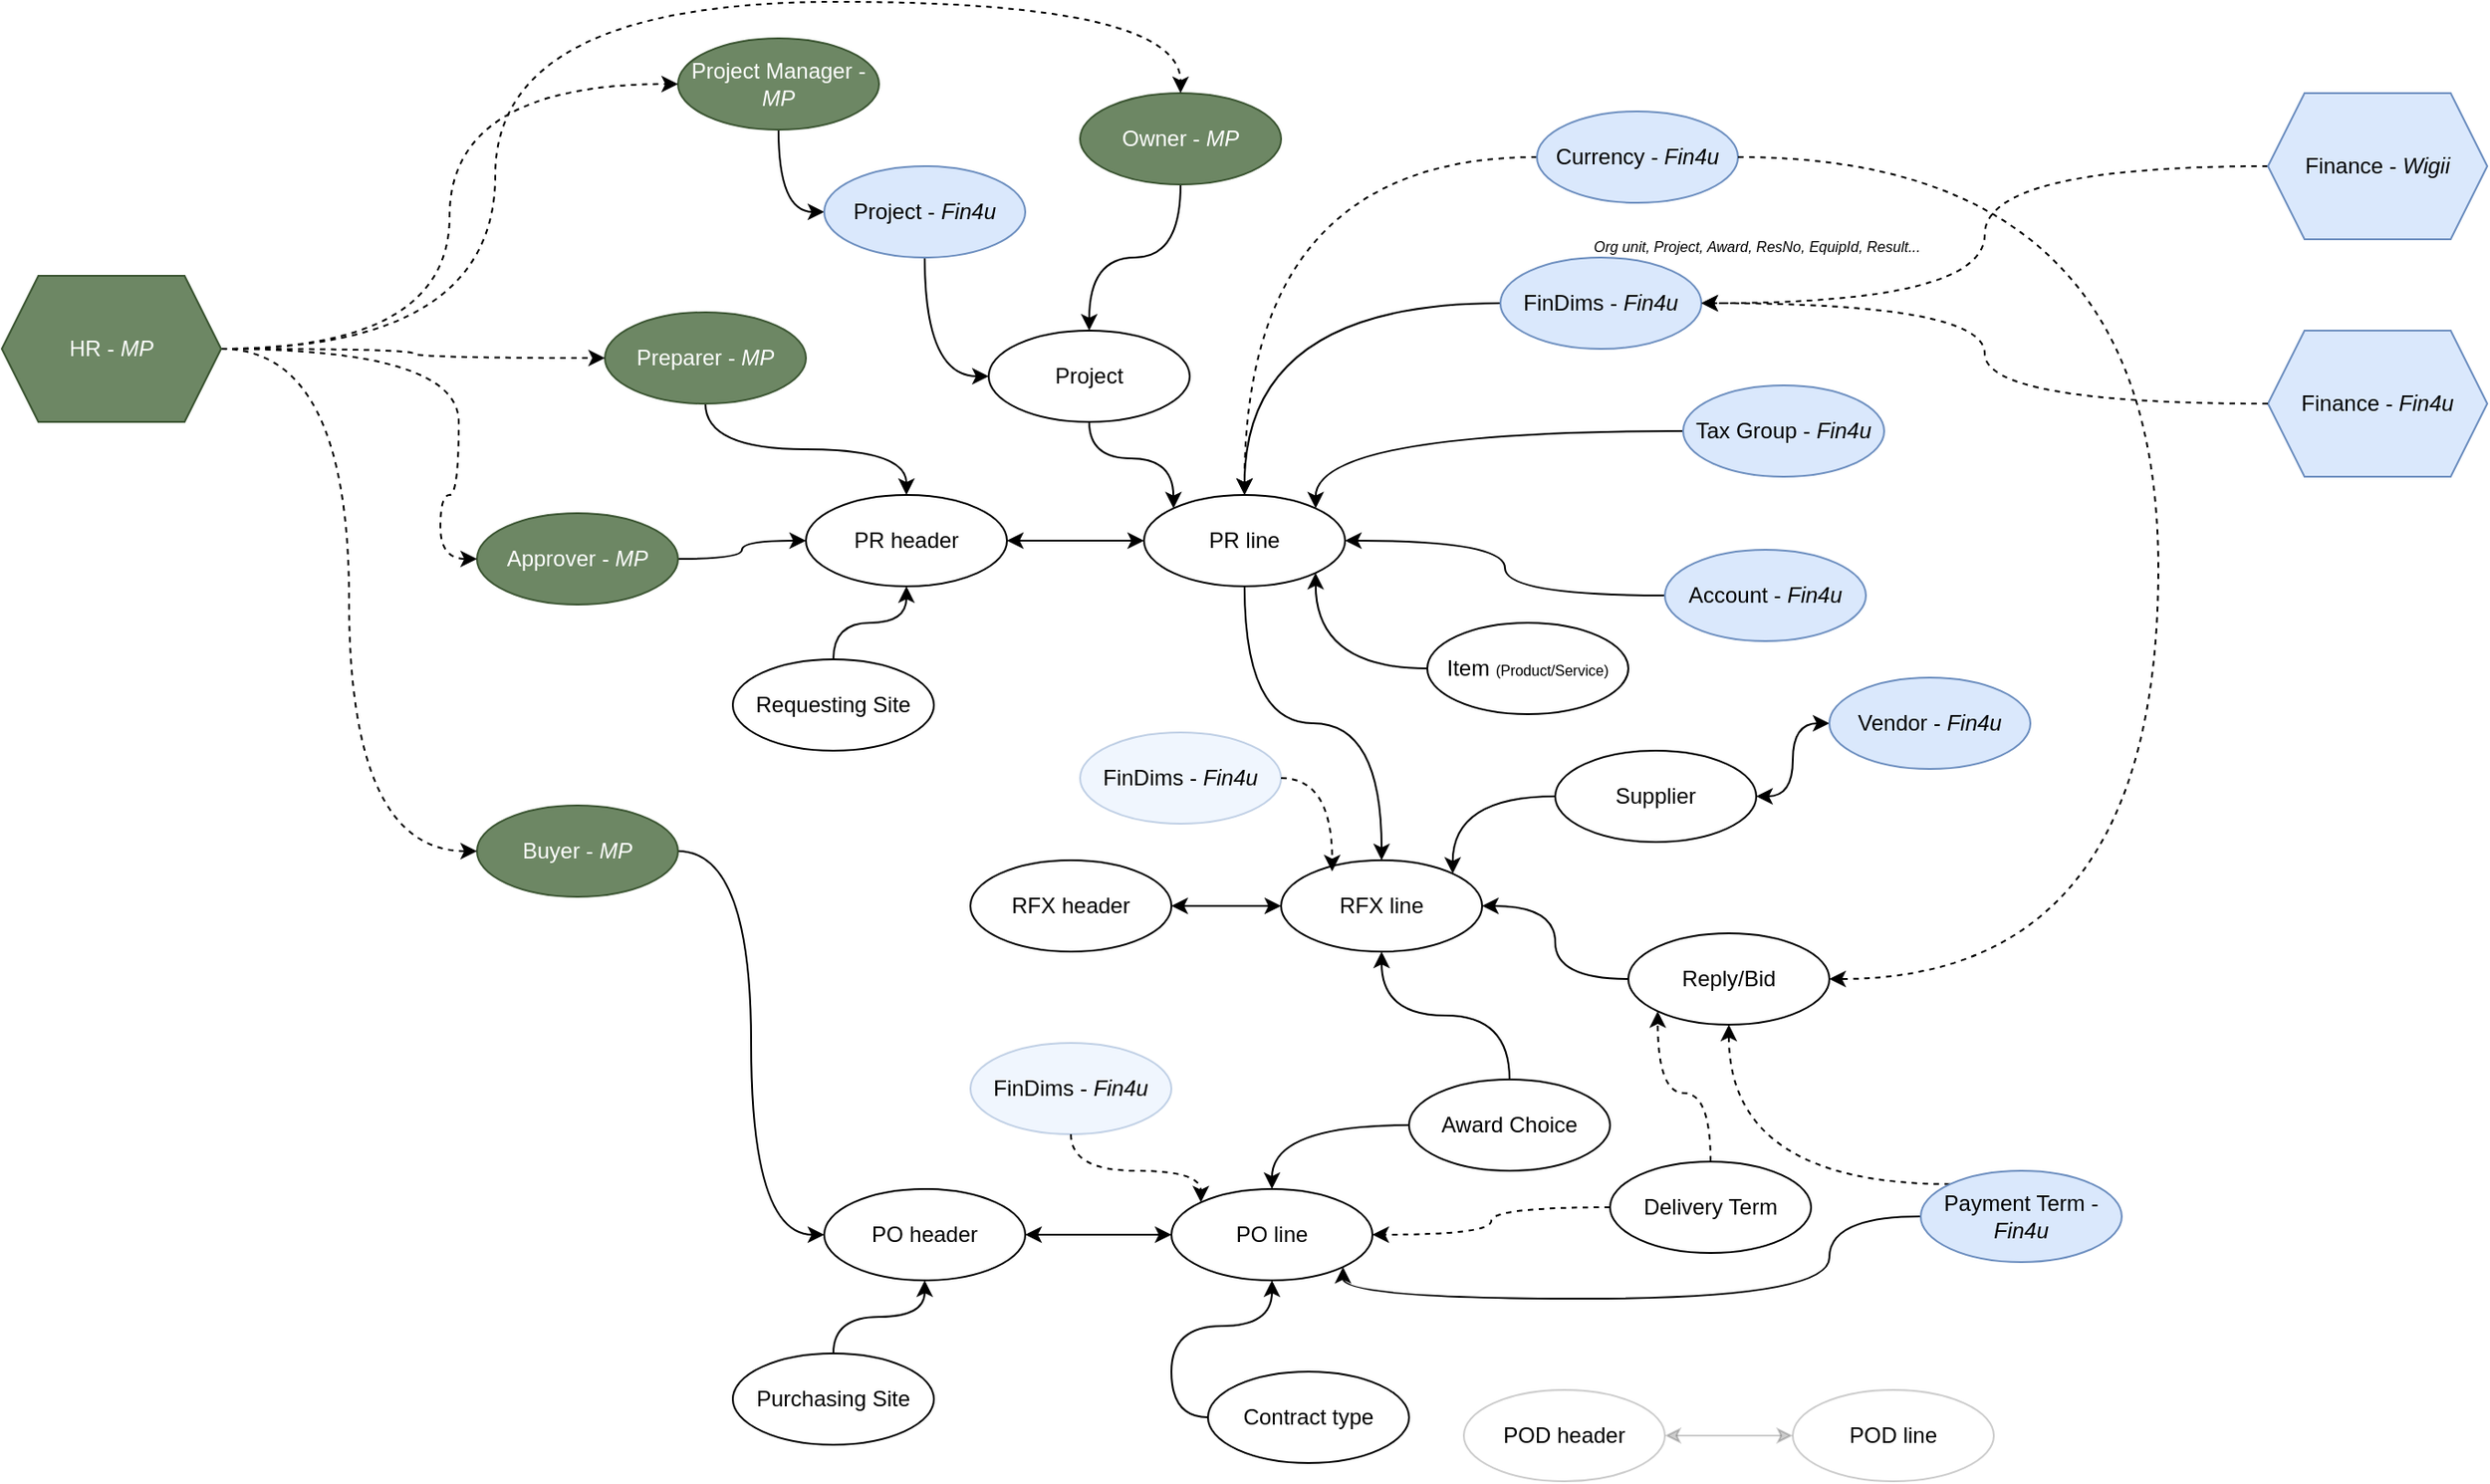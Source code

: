 <mxfile version="24.1.0" type="github">
  <diagram id="cAw7CVeG8lyeVUywHT8g" name="Page-1">
    <mxGraphModel dx="2478" dy="1969" grid="1" gridSize="10" guides="1" tooltips="1" connect="1" arrows="1" fold="1" page="1" pageScale="1" pageWidth="850" pageHeight="1100" math="0" shadow="0">
      <root>
        <mxCell id="0" />
        <mxCell id="1" parent="0" />
        <mxCell id="n-dGnEdIDqLeS3YyGo9B-4" value="" style="edgeStyle=orthogonalEdgeStyle;rounded=0;orthogonalLoop=1;jettySize=auto;html=1;entryX=0;entryY=0.5;entryDx=0;entryDy=0;curved=1;startArrow=classic;startFill=1;" parent="1" source="n-dGnEdIDqLeS3YyGo9B-1" target="n-dGnEdIDqLeS3YyGo9B-2" edge="1">
          <mxGeometry relative="1" as="geometry" />
        </mxCell>
        <mxCell id="n-dGnEdIDqLeS3YyGo9B-1" value="PR header" style="ellipse;whiteSpace=wrap;html=1;" parent="1" vertex="1">
          <mxGeometry x="240" y="160" width="110" height="50" as="geometry" />
        </mxCell>
        <mxCell id="n-dGnEdIDqLeS3YyGo9B-27" style="edgeStyle=orthogonalEdgeStyle;rounded=0;orthogonalLoop=1;jettySize=auto;html=1;exitX=0.5;exitY=1;exitDx=0;exitDy=0;entryX=0.5;entryY=0;entryDx=0;entryDy=0;curved=1;" parent="1" source="n-dGnEdIDqLeS3YyGo9B-2" target="n-dGnEdIDqLeS3YyGo9B-25" edge="1">
          <mxGeometry relative="1" as="geometry" />
        </mxCell>
        <mxCell id="n-dGnEdIDqLeS3YyGo9B-2" value="PR line" style="ellipse;whiteSpace=wrap;html=1;" parent="1" vertex="1">
          <mxGeometry x="425" y="160" width="110" height="50" as="geometry" />
        </mxCell>
        <mxCell id="n-dGnEdIDqLeS3YyGo9B-11" style="edgeStyle=orthogonalEdgeStyle;rounded=0;orthogonalLoop=1;jettySize=auto;html=1;curved=1;" parent="1" source="n-dGnEdIDqLeS3YyGo9B-10" target="n-dGnEdIDqLeS3YyGo9B-2" edge="1">
          <mxGeometry relative="1" as="geometry" />
        </mxCell>
        <mxCell id="n-dGnEdIDqLeS3YyGo9B-13" style="edgeStyle=orthogonalEdgeStyle;rounded=0;orthogonalLoop=1;jettySize=auto;html=1;entryX=0.5;entryY=0;entryDx=0;entryDy=0;curved=1;" parent="1" source="n-dGnEdIDqLeS3YyGo9B-12" target="n-dGnEdIDqLeS3YyGo9B-1" edge="1">
          <mxGeometry relative="1" as="geometry" />
        </mxCell>
        <mxCell id="n-dGnEdIDqLeS3YyGo9B-12" value="Preparer - &lt;i&gt;MP&lt;/i&gt;" style="ellipse;whiteSpace=wrap;html=1;fillColor=#6d8764;strokeColor=#3A5431;fontColor=#ffffff;" parent="1" vertex="1">
          <mxGeometry x="130" y="60" width="110" height="50" as="geometry" />
        </mxCell>
        <mxCell id="n-dGnEdIDqLeS3YyGo9B-15" style="edgeStyle=orthogonalEdgeStyle;rounded=0;orthogonalLoop=1;jettySize=auto;html=1;entryX=0.5;entryY=1;entryDx=0;entryDy=0;curved=1;" parent="1" source="n-dGnEdIDqLeS3YyGo9B-14" target="n-dGnEdIDqLeS3YyGo9B-1" edge="1">
          <mxGeometry relative="1" as="geometry" />
        </mxCell>
        <mxCell id="n-dGnEdIDqLeS3YyGo9B-14" value="Requesting Site" style="ellipse;whiteSpace=wrap;html=1;" parent="1" vertex="1">
          <mxGeometry x="200" y="250" width="110" height="50" as="geometry" />
        </mxCell>
        <mxCell id="n-dGnEdIDqLeS3YyGo9B-19" style="edgeStyle=orthogonalEdgeStyle;rounded=0;orthogonalLoop=1;jettySize=auto;html=1;entryX=1;entryY=1;entryDx=0;entryDy=0;elbow=vertical;curved=1;" parent="1" source="n-dGnEdIDqLeS3YyGo9B-16" target="n-dGnEdIDqLeS3YyGo9B-2" edge="1">
          <mxGeometry relative="1" as="geometry" />
        </mxCell>
        <mxCell id="n-dGnEdIDqLeS3YyGo9B-16" value="Item &lt;font style=&quot;font-size: 8px;&quot;&gt;(Product/Service)&lt;/font&gt;" style="ellipse;whiteSpace=wrap;html=1;" parent="1" vertex="1">
          <mxGeometry x="580" y="230" width="110" height="50" as="geometry" />
        </mxCell>
        <mxCell id="n-dGnEdIDqLeS3YyGo9B-22" style="edgeStyle=orthogonalEdgeStyle;rounded=0;orthogonalLoop=1;jettySize=auto;html=1;exitX=0;exitY=0.5;exitDx=0;exitDy=0;entryX=1;entryY=0;entryDx=0;entryDy=0;curved=1;" parent="1" source="n-dGnEdIDqLeS3YyGo9B-21" target="n-dGnEdIDqLeS3YyGo9B-2" edge="1">
          <mxGeometry relative="1" as="geometry" />
        </mxCell>
        <mxCell id="n-dGnEdIDqLeS3YyGo9B-26" style="edgeStyle=orthogonalEdgeStyle;rounded=0;orthogonalLoop=1;jettySize=auto;html=1;entryX=0;entryY=0.5;entryDx=0;entryDy=0;curved=1;startArrow=classic;startFill=1;" parent="1" source="n-dGnEdIDqLeS3YyGo9B-24" target="n-dGnEdIDqLeS3YyGo9B-25" edge="1">
          <mxGeometry relative="1" as="geometry" />
        </mxCell>
        <mxCell id="n-dGnEdIDqLeS3YyGo9B-24" value="RFX header" style="ellipse;whiteSpace=wrap;html=1;" parent="1" vertex="1">
          <mxGeometry x="330" y="360" width="110" height="50" as="geometry" />
        </mxCell>
        <mxCell id="n-dGnEdIDqLeS3YyGo9B-25" value="RFX line" style="ellipse;whiteSpace=wrap;html=1;" parent="1" vertex="1">
          <mxGeometry x="500" y="360" width="110" height="50" as="geometry" />
        </mxCell>
        <mxCell id="n-dGnEdIDqLeS3YyGo9B-29" style="edgeStyle=orthogonalEdgeStyle;rounded=0;orthogonalLoop=1;jettySize=auto;html=1;entryX=1;entryY=0;entryDx=0;entryDy=0;curved=1;" parent="1" source="n-dGnEdIDqLeS3YyGo9B-28" target="n-dGnEdIDqLeS3YyGo9B-25" edge="1">
          <mxGeometry relative="1" as="geometry" />
        </mxCell>
        <mxCell id="n-dGnEdIDqLeS3YyGo9B-28" value="Supplier" style="ellipse;whiteSpace=wrap;html=1;" parent="1" vertex="1">
          <mxGeometry x="650" y="300" width="110" height="50" as="geometry" />
        </mxCell>
        <mxCell id="n-dGnEdIDqLeS3YyGo9B-31" style="edgeStyle=orthogonalEdgeStyle;rounded=0;orthogonalLoop=1;jettySize=auto;html=1;entryX=1;entryY=0.5;entryDx=0;entryDy=0;curved=1;startArrow=classic;startFill=1;" parent="1" source="n-dGnEdIDqLeS3YyGo9B-30" target="n-dGnEdIDqLeS3YyGo9B-28" edge="1">
          <mxGeometry relative="1" as="geometry" />
        </mxCell>
        <mxCell id="n-dGnEdIDqLeS3YyGo9B-30" value="Vendor - &lt;i&gt;Fin4u&lt;/i&gt;" style="ellipse;whiteSpace=wrap;html=1;fillColor=#dae8fc;strokeColor=#6c8ebf;" parent="1" vertex="1">
          <mxGeometry x="800" y="260" width="110" height="50" as="geometry" />
        </mxCell>
        <mxCell id="n-dGnEdIDqLeS3YyGo9B-33" style="edgeStyle=orthogonalEdgeStyle;rounded=0;orthogonalLoop=1;jettySize=auto;html=1;curved=1;" parent="1" source="n-dGnEdIDqLeS3YyGo9B-32" target="n-dGnEdIDqLeS3YyGo9B-25" edge="1">
          <mxGeometry relative="1" as="geometry" />
        </mxCell>
        <mxCell id="n-dGnEdIDqLeS3YyGo9B-32" value="Reply/Bid" style="ellipse;whiteSpace=wrap;html=1;" parent="1" vertex="1">
          <mxGeometry x="690" y="400" width="110" height="50" as="geometry" />
        </mxCell>
        <mxCell id="Dp-W-U-dED1M5OJaUS7m-15" style="edgeStyle=orthogonalEdgeStyle;rounded=0;orthogonalLoop=1;jettySize=auto;html=1;entryX=0;entryY=1;entryDx=0;entryDy=0;curved=1;dashed=1;" parent="1" source="n-dGnEdIDqLeS3YyGo9B-34" target="n-dGnEdIDqLeS3YyGo9B-32" edge="1">
          <mxGeometry relative="1" as="geometry" />
        </mxCell>
        <mxCell id="Dp-W-U-dED1M5OJaUS7m-16" style="edgeStyle=orthogonalEdgeStyle;rounded=0;orthogonalLoop=1;jettySize=auto;html=1;curved=1;dashed=1;" parent="1" source="n-dGnEdIDqLeS3YyGo9B-34" target="n-dGnEdIDqLeS3YyGo9B-45" edge="1">
          <mxGeometry relative="1" as="geometry" />
        </mxCell>
        <mxCell id="n-dGnEdIDqLeS3YyGo9B-34" value="Delivery Term" style="ellipse;whiteSpace=wrap;html=1;" parent="1" vertex="1">
          <mxGeometry x="680" y="525" width="110" height="50" as="geometry" />
        </mxCell>
        <mxCell id="Dp-W-U-dED1M5OJaUS7m-17" style="edgeStyle=orthogonalEdgeStyle;rounded=0;orthogonalLoop=1;jettySize=auto;html=1;exitX=0;exitY=0;exitDx=0;exitDy=0;entryX=0.5;entryY=1;entryDx=0;entryDy=0;curved=1;dashed=1;" parent="1" source="n-dGnEdIDqLeS3YyGo9B-35" target="n-dGnEdIDqLeS3YyGo9B-32" edge="1">
          <mxGeometry relative="1" as="geometry" />
        </mxCell>
        <mxCell id="Dp-W-U-dED1M5OJaUS7m-18" style="edgeStyle=orthogonalEdgeStyle;rounded=0;orthogonalLoop=1;jettySize=auto;html=1;entryX=1;entryY=1;entryDx=0;entryDy=0;curved=1;exitX=0;exitY=0.5;exitDx=0;exitDy=0;" parent="1" source="n-dGnEdIDqLeS3YyGo9B-35" target="n-dGnEdIDqLeS3YyGo9B-45" edge="1">
          <mxGeometry relative="1" as="geometry">
            <mxPoint x="570" y="600" as="targetPoint" />
            <mxPoint x="905" y="580" as="sourcePoint" />
            <Array as="points">
              <mxPoint x="800" y="555" />
              <mxPoint x="800" y="600" />
              <mxPoint x="534" y="600" />
            </Array>
          </mxGeometry>
        </mxCell>
        <mxCell id="n-dGnEdIDqLeS3YyGo9B-35" value="Payment Term - &lt;i&gt;Fin4u&lt;/i&gt;" style="ellipse;whiteSpace=wrap;html=1;fillColor=#dae8fc;strokeColor=#6c8ebf;" parent="1" vertex="1">
          <mxGeometry x="850" y="530" width="110" height="50" as="geometry" />
        </mxCell>
        <mxCell id="n-dGnEdIDqLeS3YyGo9B-43" style="edgeStyle=orthogonalEdgeStyle;rounded=0;orthogonalLoop=1;jettySize=auto;html=1;entryX=0.5;entryY=1;entryDx=0;entryDy=0;curved=1;" parent="1" source="n-dGnEdIDqLeS3YyGo9B-40" target="n-dGnEdIDqLeS3YyGo9B-25" edge="1">
          <mxGeometry relative="1" as="geometry" />
        </mxCell>
        <mxCell id="n-dGnEdIDqLeS3YyGo9B-46" style="edgeStyle=orthogonalEdgeStyle;rounded=0;orthogonalLoop=1;jettySize=auto;html=1;entryX=0.5;entryY=0;entryDx=0;entryDy=0;curved=1;" parent="1" source="n-dGnEdIDqLeS3YyGo9B-40" target="n-dGnEdIDqLeS3YyGo9B-45" edge="1">
          <mxGeometry relative="1" as="geometry" />
        </mxCell>
        <mxCell id="n-dGnEdIDqLeS3YyGo9B-40" value="Award Choice" style="ellipse;whiteSpace=wrap;html=1;" parent="1" vertex="1">
          <mxGeometry x="570" y="480" width="110" height="50" as="geometry" />
        </mxCell>
        <mxCell id="n-dGnEdIDqLeS3YyGo9B-47" style="edgeStyle=orthogonalEdgeStyle;rounded=0;orthogonalLoop=1;jettySize=auto;html=1;curved=1;startArrow=classic;startFill=1;" parent="1" source="n-dGnEdIDqLeS3YyGo9B-44" target="n-dGnEdIDqLeS3YyGo9B-45" edge="1">
          <mxGeometry relative="1" as="geometry" />
        </mxCell>
        <mxCell id="n-dGnEdIDqLeS3YyGo9B-44" value="PO header" style="ellipse;whiteSpace=wrap;html=1;" parent="1" vertex="1">
          <mxGeometry x="250" y="540" width="110" height="50" as="geometry" />
        </mxCell>
        <mxCell id="n-dGnEdIDqLeS3YyGo9B-45" value="PO line" style="ellipse;whiteSpace=wrap;html=1;" parent="1" vertex="1">
          <mxGeometry x="440" y="540" width="110" height="50" as="geometry" />
        </mxCell>
        <mxCell id="n-dGnEdIDqLeS3YyGo9B-50" style="edgeStyle=orthogonalEdgeStyle;rounded=0;orthogonalLoop=1;jettySize=auto;html=1;entryX=0;entryY=0;entryDx=0;entryDy=0;curved=1;" parent="1" source="n-dGnEdIDqLeS3YyGo9B-48" target="n-dGnEdIDqLeS3YyGo9B-2" edge="1">
          <mxGeometry relative="1" as="geometry" />
        </mxCell>
        <mxCell id="n-dGnEdIDqLeS3YyGo9B-48" value="Project" style="ellipse;whiteSpace=wrap;html=1;" parent="1" vertex="1">
          <mxGeometry x="340" y="70" width="110" height="50" as="geometry" />
        </mxCell>
        <mxCell id="n-dGnEdIDqLeS3YyGo9B-53" style="edgeStyle=orthogonalEdgeStyle;rounded=0;orthogonalLoop=1;jettySize=auto;html=1;entryX=0;entryY=0.5;entryDx=0;entryDy=0;curved=1;" parent="1" source="n-dGnEdIDqLeS3YyGo9B-51" target="wkS6BhLWOfcn1Muidl7v-16" edge="1">
          <mxGeometry relative="1" as="geometry" />
        </mxCell>
        <mxCell id="n-dGnEdIDqLeS3YyGo9B-51" value="Project Manager - &lt;i&gt;MP&lt;/i&gt;" style="ellipse;whiteSpace=wrap;html=1;fillColor=#6d8764;strokeColor=#3A5431;fontColor=#ffffff;" parent="1" vertex="1">
          <mxGeometry x="170" y="-90" width="110" height="50" as="geometry" />
        </mxCell>
        <mxCell id="n-dGnEdIDqLeS3YyGo9B-54" style="edgeStyle=orthogonalEdgeStyle;rounded=0;orthogonalLoop=1;jettySize=auto;html=1;exitX=0.5;exitY=1;exitDx=0;exitDy=0;curved=1;" parent="1" source="n-dGnEdIDqLeS3YyGo9B-52" target="n-dGnEdIDqLeS3YyGo9B-48" edge="1">
          <mxGeometry relative="1" as="geometry" />
        </mxCell>
        <mxCell id="n-dGnEdIDqLeS3YyGo9B-52" value="Owner - &lt;i&gt;MP&lt;/i&gt;" style="ellipse;whiteSpace=wrap;html=1;fillColor=#6d8764;strokeColor=#3A5431;fontColor=#ffffff;" parent="1" vertex="1">
          <mxGeometry x="390" y="-60" width="110" height="50" as="geometry" />
        </mxCell>
        <mxCell id="n-dGnEdIDqLeS3YyGo9B-56" style="edgeStyle=orthogonalEdgeStyle;rounded=0;orthogonalLoop=1;jettySize=auto;html=1;curved=1;" parent="1" source="n-dGnEdIDqLeS3YyGo9B-55" target="n-dGnEdIDqLeS3YyGo9B-1" edge="1">
          <mxGeometry relative="1" as="geometry" />
        </mxCell>
        <mxCell id="n-dGnEdIDqLeS3YyGo9B-55" value="Approver - &lt;i&gt;MP&lt;/i&gt;" style="ellipse;whiteSpace=wrap;html=1;fillColor=#6d8764;strokeColor=#3A5431;fontColor=#ffffff;" parent="1" vertex="1">
          <mxGeometry x="60" y="170" width="110" height="50" as="geometry" />
        </mxCell>
        <mxCell id="n-dGnEdIDqLeS3YyGo9B-21" value="Tax Group - &lt;i&gt;Fin4u&lt;/i&gt;" style="ellipse;whiteSpace=wrap;html=1;fillColor=#dae8fc;strokeColor=#6c8ebf;" parent="1" vertex="1">
          <mxGeometry x="720" y="100" width="110" height="50" as="geometry" />
        </mxCell>
        <mxCell id="n-dGnEdIDqLeS3YyGo9B-57" value="" style="group" parent="1" vertex="1" connectable="0">
          <mxGeometry x="620" y="10" width="270" height="70" as="geometry" />
        </mxCell>
        <mxCell id="n-dGnEdIDqLeS3YyGo9B-10" value="FinDims - &lt;i&gt;Fin4u&lt;/i&gt;" style="ellipse;whiteSpace=wrap;html=1;fillColor=#dae8fc;strokeColor=#6c8ebf;" parent="n-dGnEdIDqLeS3YyGo9B-57" vertex="1">
          <mxGeometry y="20" width="110" height="50" as="geometry" />
        </mxCell>
        <mxCell id="n-dGnEdIDqLeS3YyGo9B-20" value="&lt;i&gt;&lt;font style=&quot;font-size: 8px;&quot;&gt;Org unit, Project, Award, ResNo, EquipId, Result...&lt;/font&gt;&lt;/i&gt;" style="text;html=1;align=center;verticalAlign=middle;resizable=0;points=[];autosize=1;strokeColor=none;fillColor=none;" parent="n-dGnEdIDqLeS3YyGo9B-57" vertex="1">
          <mxGeometry x="40" y="-2" width="200" height="30" as="geometry" />
        </mxCell>
        <mxCell id="n-dGnEdIDqLeS3YyGo9B-60" style="edgeStyle=orthogonalEdgeStyle;rounded=0;orthogonalLoop=1;jettySize=auto;html=1;entryX=0.5;entryY=0;entryDx=0;entryDy=0;curved=1;dashed=1;" parent="1" source="n-dGnEdIDqLeS3YyGo9B-59" target="n-dGnEdIDqLeS3YyGo9B-2" edge="1">
          <mxGeometry relative="1" as="geometry" />
        </mxCell>
        <mxCell id="n-dGnEdIDqLeS3YyGo9B-59" value="Currency - &lt;i&gt;Fin4u&lt;/i&gt;" style="ellipse;whiteSpace=wrap;html=1;fillColor=#dae8fc;strokeColor=#6c8ebf;" parent="1" vertex="1">
          <mxGeometry x="640" y="-50" width="110" height="50" as="geometry" />
        </mxCell>
        <mxCell id="n-dGnEdIDqLeS3YyGo9B-63" style="edgeStyle=orthogonalEdgeStyle;rounded=0;orthogonalLoop=1;jettySize=auto;html=1;curved=1;" parent="1" source="n-dGnEdIDqLeS3YyGo9B-62" target="n-dGnEdIDqLeS3YyGo9B-2" edge="1">
          <mxGeometry relative="1" as="geometry" />
        </mxCell>
        <mxCell id="n-dGnEdIDqLeS3YyGo9B-62" value="Account - &lt;i&gt;Fin4u&lt;/i&gt;" style="ellipse;whiteSpace=wrap;html=1;fillColor=#dae8fc;strokeColor=#6c8ebf;" parent="1" vertex="1">
          <mxGeometry x="710" y="190" width="110" height="50" as="geometry" />
        </mxCell>
        <mxCell id="Dp-W-U-dED1M5OJaUS7m-2" style="edgeStyle=orthogonalEdgeStyle;rounded=0;orthogonalLoop=1;jettySize=auto;html=1;entryX=0.5;entryY=1;entryDx=0;entryDy=0;curved=1;" parent="1" source="Dp-W-U-dED1M5OJaUS7m-1" target="n-dGnEdIDqLeS3YyGo9B-44" edge="1">
          <mxGeometry relative="1" as="geometry" />
        </mxCell>
        <mxCell id="Dp-W-U-dED1M5OJaUS7m-1" value="Purchasing Site" style="ellipse;whiteSpace=wrap;html=1;" parent="1" vertex="1">
          <mxGeometry x="200" y="630" width="110" height="50" as="geometry" />
        </mxCell>
        <mxCell id="Dp-W-U-dED1M5OJaUS7m-4" style="edgeStyle=orthogonalEdgeStyle;rounded=0;orthogonalLoop=1;jettySize=auto;html=1;entryX=0;entryY=0.5;entryDx=0;entryDy=0;curved=1;" parent="1" source="Dp-W-U-dED1M5OJaUS7m-3" target="n-dGnEdIDqLeS3YyGo9B-44" edge="1">
          <mxGeometry relative="1" as="geometry" />
        </mxCell>
        <mxCell id="Dp-W-U-dED1M5OJaUS7m-3" value="Buyer - &lt;i&gt;MP&lt;/i&gt;" style="ellipse;whiteSpace=wrap;html=1;fillColor=#6d8764;strokeColor=#3A5431;fontColor=#ffffff;" parent="1" vertex="1">
          <mxGeometry x="60" y="330" width="110" height="50" as="geometry" />
        </mxCell>
        <mxCell id="Dp-W-U-dED1M5OJaUS7m-8" style="edgeStyle=orthogonalEdgeStyle;rounded=0;orthogonalLoop=1;jettySize=auto;html=1;exitX=0;exitY=0.5;exitDx=0;exitDy=0;entryX=0.5;entryY=1;entryDx=0;entryDy=0;curved=1;" parent="1" source="Dp-W-U-dED1M5OJaUS7m-7" target="n-dGnEdIDqLeS3YyGo9B-45" edge="1">
          <mxGeometry relative="1" as="geometry" />
        </mxCell>
        <mxCell id="Dp-W-U-dED1M5OJaUS7m-7" value="Contract type" style="ellipse;whiteSpace=wrap;html=1;" parent="1" vertex="1">
          <mxGeometry x="460" y="640" width="110" height="50" as="geometry" />
        </mxCell>
        <mxCell id="Dp-W-U-dED1M5OJaUS7m-13" style="edgeStyle=orthogonalEdgeStyle;rounded=0;orthogonalLoop=1;jettySize=auto;html=1;exitX=1;exitY=0.5;exitDx=0;exitDy=0;entryX=0;entryY=0.5;entryDx=0;entryDy=0;startArrow=classic;startFill=1;opacity=20;" parent="1" source="Dp-W-U-dED1M5OJaUS7m-11" target="Dp-W-U-dED1M5OJaUS7m-12" edge="1">
          <mxGeometry relative="1" as="geometry" />
        </mxCell>
        <mxCell id="Dp-W-U-dED1M5OJaUS7m-11" value="POD header" style="ellipse;whiteSpace=wrap;html=1;opacity=20;" parent="1" vertex="1">
          <mxGeometry x="600" y="650" width="110" height="50" as="geometry" />
        </mxCell>
        <mxCell id="Dp-W-U-dED1M5OJaUS7m-12" value="POD line" style="ellipse;whiteSpace=wrap;html=1;opacity=20;" parent="1" vertex="1">
          <mxGeometry x="780" y="650" width="110" height="50" as="geometry" />
        </mxCell>
        <mxCell id="Dp-W-U-dED1M5OJaUS7m-20" style="edgeStyle=orthogonalEdgeStyle;rounded=0;orthogonalLoop=1;jettySize=auto;html=1;exitX=1;exitY=0.5;exitDx=0;exitDy=0;entryX=1;entryY=0.5;entryDx=0;entryDy=0;curved=1;dashed=1;" parent="1" source="n-dGnEdIDqLeS3YyGo9B-59" target="n-dGnEdIDqLeS3YyGo9B-32" edge="1">
          <mxGeometry relative="1" as="geometry">
            <Array as="points">
              <mxPoint x="980" y="-25" />
              <mxPoint x="980" y="425" />
            </Array>
          </mxGeometry>
        </mxCell>
        <mxCell id="Dp-W-U-dED1M5OJaUS7m-22" value="" style="group;opacity=0;" parent="1" vertex="1" connectable="0">
          <mxGeometry x="390" y="270" width="270" height="70" as="geometry" />
        </mxCell>
        <mxCell id="Dp-W-U-dED1M5OJaUS7m-23" value="FinDims - &lt;i&gt;Fin4u&lt;/i&gt;" style="ellipse;whiteSpace=wrap;html=1;fillColor=#dae8fc;strokeColor=#6c8ebf;opacity=40;" parent="Dp-W-U-dED1M5OJaUS7m-22" vertex="1">
          <mxGeometry y="20" width="110" height="50" as="geometry" />
        </mxCell>
        <mxCell id="Dp-W-U-dED1M5OJaUS7m-25" style="edgeStyle=orthogonalEdgeStyle;rounded=0;orthogonalLoop=1;jettySize=auto;html=1;exitX=1;exitY=0.5;exitDx=0;exitDy=0;entryX=0.254;entryY=0.122;entryDx=0;entryDy=0;dashed=1;curved=1;entryPerimeter=0;" parent="1" source="Dp-W-U-dED1M5OJaUS7m-23" target="n-dGnEdIDqLeS3YyGo9B-25" edge="1">
          <mxGeometry relative="1" as="geometry" />
        </mxCell>
        <mxCell id="Dp-W-U-dED1M5OJaUS7m-26" value="" style="group;opacity=0;" parent="1" vertex="1" connectable="0">
          <mxGeometry x="330" y="440" width="270" height="70" as="geometry" />
        </mxCell>
        <mxCell id="Dp-W-U-dED1M5OJaUS7m-27" value="FinDims - &lt;i&gt;Fin4u&lt;/i&gt;" style="ellipse;whiteSpace=wrap;html=1;fillColor=#dae8fc;strokeColor=#6c8ebf;opacity=40;" parent="Dp-W-U-dED1M5OJaUS7m-26" vertex="1">
          <mxGeometry y="20" width="110" height="50" as="geometry" />
        </mxCell>
        <mxCell id="Dp-W-U-dED1M5OJaUS7m-28" style="edgeStyle=orthogonalEdgeStyle;rounded=0;orthogonalLoop=1;jettySize=auto;html=1;entryX=0;entryY=0;entryDx=0;entryDy=0;dashed=1;curved=1;" parent="1" source="Dp-W-U-dED1M5OJaUS7m-27" target="n-dGnEdIDqLeS3YyGo9B-45" edge="1">
          <mxGeometry relative="1" as="geometry" />
        </mxCell>
        <mxCell id="wkS6BhLWOfcn1Muidl7v-8" style="edgeStyle=orthogonalEdgeStyle;rounded=0;orthogonalLoop=1;jettySize=auto;html=1;exitX=1;exitY=0.5;exitDx=0;exitDy=0;entryX=0;entryY=0.5;entryDx=0;entryDy=0;curved=1;dashed=1;" edge="1" parent="1" source="wkS6BhLWOfcn1Muidl7v-2" target="n-dGnEdIDqLeS3YyGo9B-12">
          <mxGeometry relative="1" as="geometry" />
        </mxCell>
        <mxCell id="wkS6BhLWOfcn1Muidl7v-9" style="edgeStyle=orthogonalEdgeStyle;rounded=0;orthogonalLoop=1;jettySize=auto;html=1;exitX=1;exitY=0.5;exitDx=0;exitDy=0;entryX=0;entryY=0.5;entryDx=0;entryDy=0;curved=1;dashed=1;" edge="1" parent="1" source="wkS6BhLWOfcn1Muidl7v-2" target="n-dGnEdIDqLeS3YyGo9B-51">
          <mxGeometry relative="1" as="geometry" />
        </mxCell>
        <mxCell id="wkS6BhLWOfcn1Muidl7v-10" style="edgeStyle=orthogonalEdgeStyle;rounded=0;orthogonalLoop=1;jettySize=auto;html=1;exitX=1;exitY=0.5;exitDx=0;exitDy=0;entryX=0;entryY=0.5;entryDx=0;entryDy=0;curved=1;dashed=1;" edge="1" parent="1" source="wkS6BhLWOfcn1Muidl7v-2" target="n-dGnEdIDqLeS3YyGo9B-55">
          <mxGeometry relative="1" as="geometry">
            <Array as="points">
              <mxPoint x="50" y="80" />
              <mxPoint x="50" y="160" />
              <mxPoint x="40" y="160" />
              <mxPoint x="40" y="195" />
            </Array>
          </mxGeometry>
        </mxCell>
        <mxCell id="wkS6BhLWOfcn1Muidl7v-11" style="edgeStyle=orthogonalEdgeStyle;rounded=0;orthogonalLoop=1;jettySize=auto;html=1;entryX=0.5;entryY=0;entryDx=0;entryDy=0;curved=1;dashed=1;exitX=1;exitY=0.5;exitDx=0;exitDy=0;" edge="1" parent="1" source="wkS6BhLWOfcn1Muidl7v-2" target="n-dGnEdIDqLeS3YyGo9B-52">
          <mxGeometry relative="1" as="geometry">
            <Array as="points">
              <mxPoint x="70" y="80" />
              <mxPoint x="70" y="-110" />
              <mxPoint x="445" y="-110" />
            </Array>
          </mxGeometry>
        </mxCell>
        <mxCell id="wkS6BhLWOfcn1Muidl7v-12" style="edgeStyle=orthogonalEdgeStyle;rounded=0;orthogonalLoop=1;jettySize=auto;html=1;entryX=0;entryY=0.5;entryDx=0;entryDy=0;curved=1;dashed=1;" edge="1" parent="1" source="wkS6BhLWOfcn1Muidl7v-2" target="Dp-W-U-dED1M5OJaUS7m-3">
          <mxGeometry relative="1" as="geometry" />
        </mxCell>
        <mxCell id="wkS6BhLWOfcn1Muidl7v-2" value="HR - &lt;i&gt;MP&lt;/i&gt;" style="shape=hexagon;perimeter=hexagonPerimeter2;whiteSpace=wrap;html=1;fixedSize=1;fillColor=#6d8764;fontColor=#ffffff;strokeColor=#3A5431;" vertex="1" parent="1">
          <mxGeometry x="-200" y="40" width="120" height="80" as="geometry" />
        </mxCell>
        <mxCell id="wkS6BhLWOfcn1Muidl7v-4" value="Finance - &lt;i&gt;Fin4u&lt;/i&gt;" style="shape=hexagon;perimeter=hexagonPerimeter2;whiteSpace=wrap;html=1;fixedSize=1;fillColor=#dae8fc;strokeColor=#6c8ebf;" vertex="1" parent="1">
          <mxGeometry x="1040" y="70" width="120" height="80" as="geometry" />
        </mxCell>
        <mxCell id="wkS6BhLWOfcn1Muidl7v-13" style="edgeStyle=orthogonalEdgeStyle;rounded=0;orthogonalLoop=1;jettySize=auto;html=1;exitX=0;exitY=0.5;exitDx=0;exitDy=0;entryX=1;entryY=0.5;entryDx=0;entryDy=0;curved=1;dashed=1;" edge="1" parent="1" source="wkS6BhLWOfcn1Muidl7v-6" target="n-dGnEdIDqLeS3YyGo9B-10">
          <mxGeometry relative="1" as="geometry" />
        </mxCell>
        <mxCell id="wkS6BhLWOfcn1Muidl7v-6" value="Finance - &lt;i&gt;Wigii&lt;/i&gt;" style="shape=hexagon;perimeter=hexagonPerimeter2;whiteSpace=wrap;html=1;fixedSize=1;fillColor=#dae8fc;strokeColor=#6c8ebf;" vertex="1" parent="1">
          <mxGeometry x="1040" y="-60" width="120" height="80" as="geometry" />
        </mxCell>
        <mxCell id="wkS6BhLWOfcn1Muidl7v-15" style="edgeStyle=orthogonalEdgeStyle;rounded=0;orthogonalLoop=1;jettySize=auto;html=1;exitX=0;exitY=0.5;exitDx=0;exitDy=0;entryX=1;entryY=0.5;entryDx=0;entryDy=0;curved=1;dashed=1;" edge="1" parent="1" source="wkS6BhLWOfcn1Muidl7v-4" target="n-dGnEdIDqLeS3YyGo9B-10">
          <mxGeometry relative="1" as="geometry" />
        </mxCell>
        <mxCell id="wkS6BhLWOfcn1Muidl7v-18" style="edgeStyle=orthogonalEdgeStyle;rounded=0;orthogonalLoop=1;jettySize=auto;html=1;entryX=0;entryY=0.5;entryDx=0;entryDy=0;curved=1;" edge="1" parent="1" source="wkS6BhLWOfcn1Muidl7v-16" target="n-dGnEdIDqLeS3YyGo9B-48">
          <mxGeometry relative="1" as="geometry" />
        </mxCell>
        <mxCell id="wkS6BhLWOfcn1Muidl7v-16" value="Project - &lt;i&gt;Fin4u&lt;/i&gt;" style="ellipse;whiteSpace=wrap;html=1;fillColor=#dae8fc;strokeColor=#6c8ebf;" vertex="1" parent="1">
          <mxGeometry x="250" y="-20" width="110" height="50" as="geometry" />
        </mxCell>
      </root>
    </mxGraphModel>
  </diagram>
</mxfile>
